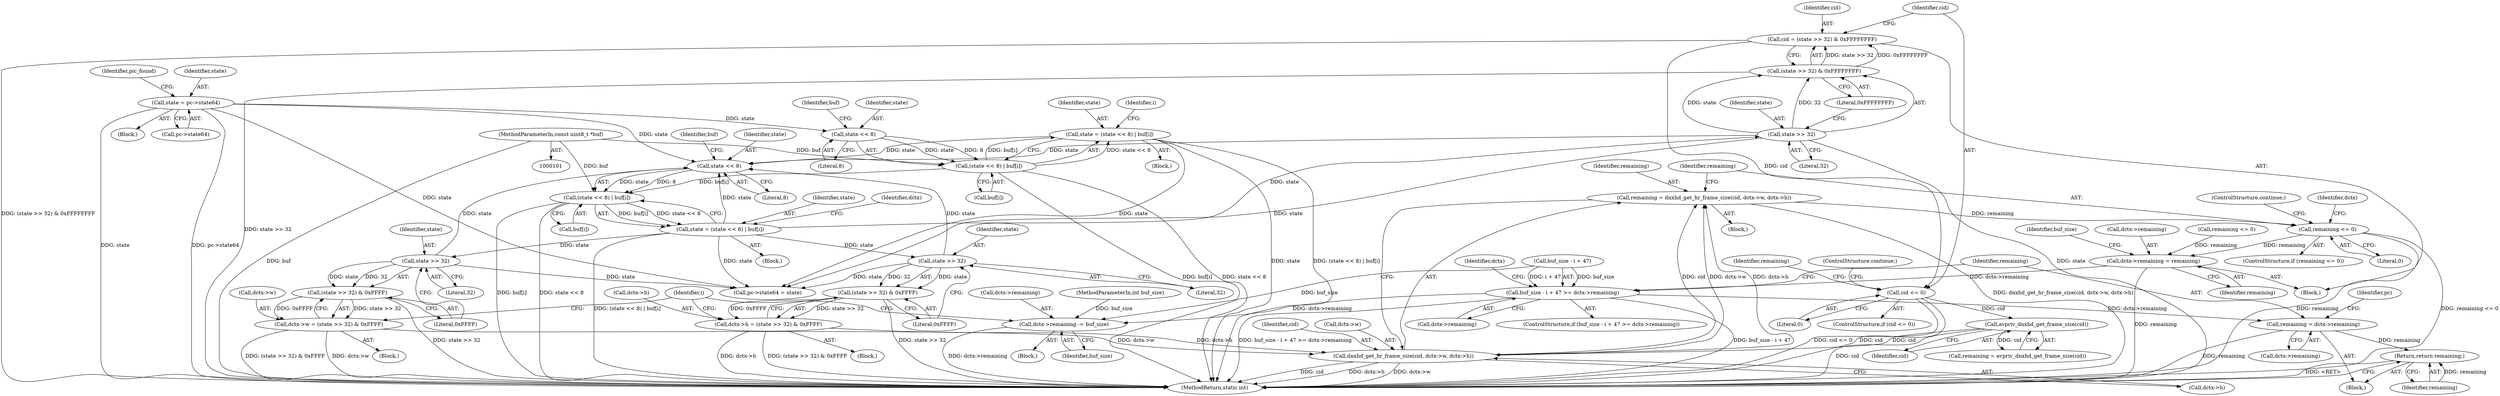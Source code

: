 digraph "0_FFmpeg_0a709e2a10b8288a0cc383547924ecfe285cef89@API" {
"1000277" [label="(Call,remaining <= 0)"];
"1000266" [label="(Call,remaining = dnxhd_get_hr_frame_size(cid, dctx->w, dctx->h))"];
"1000268" [label="(Call,dnxhd_get_hr_frame_size(cid, dctx->w, dctx->h))"];
"1000259" [label="(Call,avpriv_dnxhd_get_frame_size(cid))"];
"1000253" [label="(Call,cid <= 0)"];
"1000244" [label="(Call,cid = (state >> 32) & 0xFFFFFFFF)"];
"1000246" [label="(Call,(state >> 32) & 0xFFFFFFFF)"];
"1000247" [label="(Call,state >> 32)"];
"1000193" [label="(Call,state = (state << 8) | buf[i])"];
"1000195" [label="(Call,(state << 8) | buf[i])"];
"1000196" [label="(Call,state << 8)"];
"1000143" [label="(Call,state = (state << 8) | buf[i])"];
"1000145" [label="(Call,(state << 8) | buf[i])"];
"1000146" [label="(Call,state << 8)"];
"1000114" [label="(Call,state = pc->state64)"];
"1000103" [label="(MethodParameterIn,const uint8_t *buf)"];
"1000231" [label="(Call,state >> 32)"];
"1000214" [label="(Call,state >> 32)"];
"1000226" [label="(Call,dctx->w = (state >> 32) & 0xFFFF)"];
"1000230" [label="(Call,(state >> 32) & 0xFFFF)"];
"1000209" [label="(Call,dctx->h = (state >> 32) & 0xFFFF)"];
"1000213" [label="(Call,(state >> 32) & 0xFFFF)"];
"1000281" [label="(Call,dctx->remaining = remaining)"];
"1000287" [label="(Call,buf_size - i + 47 >= dctx->remaining)"];
"1000298" [label="(Call,remaining = dctx->remaining)"];
"1000324" [label="(Return,return remaining;)"];
"1000328" [label="(Call,dctx->remaining -= buf_size)"];
"1000193" [label="(Call,state = (state << 8) | buf[i])"];
"1000105" [label="(Block,)"];
"1000195" [label="(Call,(state << 8) | buf[i])"];
"1000273" [label="(Call,dctx->h)"];
"1000200" [label="(Identifier,buf)"];
"1000216" [label="(Literal,32)"];
"1000242" [label="(Block,)"];
"1000269" [label="(Identifier,cid)"];
"1000328" [label="(Call,dctx->remaining -= buf_size)"];
"1000187" [label="(Identifier,i)"];
"1000149" [label="(Call,buf[i])"];
"1000287" [label="(Call,buf_size - i + 47 >= dctx->remaining)"];
"1000258" [label="(Identifier,remaining)"];
"1000332" [label="(Identifier,buf_size)"];
"1000226" [label="(Call,dctx->w = (state >> 32) & 0xFFFF)"];
"1000103" [label="(MethodParameterIn,const uint8_t *buf)"];
"1000225" [label="(Block,)"];
"1000298" [label="(Call,remaining = dctx->remaining)"];
"1000329" [label="(Call,dctx->remaining)"];
"1000214" [label="(Call,state >> 32)"];
"1000280" [label="(ControlStructure,continue;)"];
"1000267" [label="(Identifier,remaining)"];
"1000392" [label="(MethodReturn,static int)"];
"1000330" [label="(Identifier,dctx)"];
"1000266" [label="(Call,remaining = dnxhd_get_hr_frame_size(cid, dctx->w, dctx->h))"];
"1000215" [label="(Identifier,state)"];
"1000300" [label="(Call,dctx->remaining)"];
"1000231" [label="(Call,state >> 32)"];
"1000208" [label="(Block,)"];
"1000194" [label="(Identifier,state)"];
"1000270" [label="(Call,dctx->w)"];
"1000116" [label="(Call,pc->state64)"];
"1000253" [label="(Call,cid <= 0)"];
"1000154" [label="(Identifier,i)"];
"1000268" [label="(Call,dnxhd_get_hr_frame_size(cid, dctx->w, dctx->h))"];
"1000217" [label="(Literal,0xFFFF)"];
"1000262" [label="(Call,remaining <= 0)"];
"1000148" [label="(Literal,8)"];
"1000289" [label="(Identifier,buf_size)"];
"1000256" [label="(ControlStructure,continue;)"];
"1000286" [label="(ControlStructure,if (buf_size - i + 47 >= dctx->remaining))"];
"1000283" [label="(Identifier,dctx)"];
"1000188" [label="(Block,)"];
"1000213" [label="(Call,(state >> 32) & 0xFFFF)"];
"1000197" [label="(Identifier,state)"];
"1000385" [label="(Call,pc->state64 = state)"];
"1000145" [label="(Call,(state << 8) | buf[i])"];
"1000285" [label="(Identifier,remaining)"];
"1000257" [label="(Call,remaining = avpriv_dnxhd_get_frame_size(cid))"];
"1000250" [label="(Literal,0xFFFFFFFF)"];
"1000249" [label="(Literal,32)"];
"1000281" [label="(Call,dctx->remaining = remaining)"];
"1000230" [label="(Call,(state >> 32) & 0xFFFF)"];
"1000327" [label="(Block,)"];
"1000276" [label="(ControlStructure,if (remaining <= 0))"];
"1000255" [label="(Literal,0)"];
"1000260" [label="(Identifier,cid)"];
"1000244" [label="(Call,cid = (state >> 32) & 0xFFFFFFFF)"];
"1000277" [label="(Call,remaining <= 0)"];
"1000210" [label="(Call,dctx->h)"];
"1000233" [label="(Literal,32)"];
"1000232" [label="(Identifier,state)"];
"1000246" [label="(Call,(state >> 32) & 0xFFFFFFFF)"];
"1000265" [label="(Block,)"];
"1000104" [label="(MethodParameterIn,int buf_size)"];
"1000305" [label="(Identifier,pc)"];
"1000150" [label="(Identifier,buf)"];
"1000245" [label="(Identifier,cid)"];
"1000143" [label="(Call,state = (state << 8) | buf[i])"];
"1000144" [label="(Identifier,state)"];
"1000293" [label="(Call,dctx->remaining)"];
"1000121" [label="(Identifier,pic_found)"];
"1000114" [label="(Call,state = pc->state64)"];
"1000198" [label="(Literal,8)"];
"1000247" [label="(Call,state >> 32)"];
"1000234" [label="(Literal,0xFFFF)"];
"1000248" [label="(Identifier,state)"];
"1000325" [label="(Identifier,remaining)"];
"1000324" [label="(Return,return remaining;)"];
"1000254" [label="(Identifier,cid)"];
"1000296" [label="(Block,)"];
"1000196" [label="(Call,state << 8)"];
"1000282" [label="(Call,dctx->remaining)"];
"1000199" [label="(Call,buf[i])"];
"1000278" [label="(Identifier,remaining)"];
"1000142" [label="(Block,)"];
"1000279" [label="(Literal,0)"];
"1000205" [label="(Identifier,dctx)"];
"1000252" [label="(ControlStructure,if (cid <= 0))"];
"1000227" [label="(Call,dctx->w)"];
"1000299" [label="(Identifier,remaining)"];
"1000146" [label="(Call,state << 8)"];
"1000259" [label="(Call,avpriv_dnxhd_get_frame_size(cid))"];
"1000115" [label="(Identifier,state)"];
"1000147" [label="(Identifier,state)"];
"1000288" [label="(Call,buf_size - i + 47)"];
"1000209" [label="(Call,dctx->h = (state >> 32) & 0xFFFF)"];
"1000277" -> "1000276"  [label="AST: "];
"1000277" -> "1000279"  [label="CFG: "];
"1000278" -> "1000277"  [label="AST: "];
"1000279" -> "1000277"  [label="AST: "];
"1000280" -> "1000277"  [label="CFG: "];
"1000283" -> "1000277"  [label="CFG: "];
"1000277" -> "1000392"  [label="DDG: remaining"];
"1000277" -> "1000392"  [label="DDG: remaining <= 0"];
"1000266" -> "1000277"  [label="DDG: remaining"];
"1000277" -> "1000281"  [label="DDG: remaining"];
"1000266" -> "1000265"  [label="AST: "];
"1000266" -> "1000268"  [label="CFG: "];
"1000267" -> "1000266"  [label="AST: "];
"1000268" -> "1000266"  [label="AST: "];
"1000278" -> "1000266"  [label="CFG: "];
"1000266" -> "1000392"  [label="DDG: dnxhd_get_hr_frame_size(cid, dctx->w, dctx->h)"];
"1000268" -> "1000266"  [label="DDG: cid"];
"1000268" -> "1000266"  [label="DDG: dctx->w"];
"1000268" -> "1000266"  [label="DDG: dctx->h"];
"1000268" -> "1000273"  [label="CFG: "];
"1000269" -> "1000268"  [label="AST: "];
"1000270" -> "1000268"  [label="AST: "];
"1000273" -> "1000268"  [label="AST: "];
"1000268" -> "1000392"  [label="DDG: cid"];
"1000268" -> "1000392"  [label="DDG: dctx->h"];
"1000268" -> "1000392"  [label="DDG: dctx->w"];
"1000259" -> "1000268"  [label="DDG: cid"];
"1000226" -> "1000268"  [label="DDG: dctx->w"];
"1000209" -> "1000268"  [label="DDG: dctx->h"];
"1000259" -> "1000257"  [label="AST: "];
"1000259" -> "1000260"  [label="CFG: "];
"1000260" -> "1000259"  [label="AST: "];
"1000257" -> "1000259"  [label="CFG: "];
"1000259" -> "1000392"  [label="DDG: cid"];
"1000259" -> "1000257"  [label="DDG: cid"];
"1000253" -> "1000259"  [label="DDG: cid"];
"1000253" -> "1000252"  [label="AST: "];
"1000253" -> "1000255"  [label="CFG: "];
"1000254" -> "1000253"  [label="AST: "];
"1000255" -> "1000253"  [label="AST: "];
"1000256" -> "1000253"  [label="CFG: "];
"1000258" -> "1000253"  [label="CFG: "];
"1000253" -> "1000392"  [label="DDG: cid <= 0"];
"1000253" -> "1000392"  [label="DDG: cid"];
"1000244" -> "1000253"  [label="DDG: cid"];
"1000244" -> "1000242"  [label="AST: "];
"1000244" -> "1000246"  [label="CFG: "];
"1000245" -> "1000244"  [label="AST: "];
"1000246" -> "1000244"  [label="AST: "];
"1000254" -> "1000244"  [label="CFG: "];
"1000244" -> "1000392"  [label="DDG: (state >> 32) & 0xFFFFFFFF"];
"1000246" -> "1000244"  [label="DDG: state >> 32"];
"1000246" -> "1000244"  [label="DDG: 0xFFFFFFFF"];
"1000246" -> "1000250"  [label="CFG: "];
"1000247" -> "1000246"  [label="AST: "];
"1000250" -> "1000246"  [label="AST: "];
"1000246" -> "1000392"  [label="DDG: state >> 32"];
"1000247" -> "1000246"  [label="DDG: state"];
"1000247" -> "1000246"  [label="DDG: 32"];
"1000247" -> "1000249"  [label="CFG: "];
"1000248" -> "1000247"  [label="AST: "];
"1000249" -> "1000247"  [label="AST: "];
"1000250" -> "1000247"  [label="CFG: "];
"1000247" -> "1000392"  [label="DDG: state"];
"1000247" -> "1000196"  [label="DDG: state"];
"1000193" -> "1000247"  [label="DDG: state"];
"1000247" -> "1000385"  [label="DDG: state"];
"1000193" -> "1000188"  [label="AST: "];
"1000193" -> "1000195"  [label="CFG: "];
"1000194" -> "1000193"  [label="AST: "];
"1000195" -> "1000193"  [label="AST: "];
"1000205" -> "1000193"  [label="CFG: "];
"1000193" -> "1000392"  [label="DDG: (state << 8) | buf[i]"];
"1000195" -> "1000193"  [label="DDG: state << 8"];
"1000195" -> "1000193"  [label="DDG: buf[i]"];
"1000193" -> "1000196"  [label="DDG: state"];
"1000193" -> "1000214"  [label="DDG: state"];
"1000193" -> "1000231"  [label="DDG: state"];
"1000193" -> "1000385"  [label="DDG: state"];
"1000195" -> "1000199"  [label="CFG: "];
"1000196" -> "1000195"  [label="AST: "];
"1000199" -> "1000195"  [label="AST: "];
"1000195" -> "1000392"  [label="DDG: buf[i]"];
"1000195" -> "1000392"  [label="DDG: state << 8"];
"1000196" -> "1000195"  [label="DDG: state"];
"1000196" -> "1000195"  [label="DDG: 8"];
"1000145" -> "1000195"  [label="DDG: buf[i]"];
"1000103" -> "1000195"  [label="DDG: buf"];
"1000196" -> "1000198"  [label="CFG: "];
"1000197" -> "1000196"  [label="AST: "];
"1000198" -> "1000196"  [label="AST: "];
"1000200" -> "1000196"  [label="CFG: "];
"1000143" -> "1000196"  [label="DDG: state"];
"1000114" -> "1000196"  [label="DDG: state"];
"1000231" -> "1000196"  [label="DDG: state"];
"1000214" -> "1000196"  [label="DDG: state"];
"1000143" -> "1000142"  [label="AST: "];
"1000143" -> "1000145"  [label="CFG: "];
"1000144" -> "1000143"  [label="AST: "];
"1000145" -> "1000143"  [label="AST: "];
"1000154" -> "1000143"  [label="CFG: "];
"1000143" -> "1000392"  [label="DDG: state"];
"1000143" -> "1000392"  [label="DDG: (state << 8) | buf[i]"];
"1000145" -> "1000143"  [label="DDG: state << 8"];
"1000145" -> "1000143"  [label="DDG: buf[i]"];
"1000143" -> "1000385"  [label="DDG: state"];
"1000145" -> "1000149"  [label="CFG: "];
"1000146" -> "1000145"  [label="AST: "];
"1000149" -> "1000145"  [label="AST: "];
"1000145" -> "1000392"  [label="DDG: buf[i]"];
"1000145" -> "1000392"  [label="DDG: state << 8"];
"1000146" -> "1000145"  [label="DDG: state"];
"1000146" -> "1000145"  [label="DDG: 8"];
"1000103" -> "1000145"  [label="DDG: buf"];
"1000146" -> "1000148"  [label="CFG: "];
"1000147" -> "1000146"  [label="AST: "];
"1000148" -> "1000146"  [label="AST: "];
"1000150" -> "1000146"  [label="CFG: "];
"1000114" -> "1000146"  [label="DDG: state"];
"1000114" -> "1000105"  [label="AST: "];
"1000114" -> "1000116"  [label="CFG: "];
"1000115" -> "1000114"  [label="AST: "];
"1000116" -> "1000114"  [label="AST: "];
"1000121" -> "1000114"  [label="CFG: "];
"1000114" -> "1000392"  [label="DDG: state"];
"1000114" -> "1000392"  [label="DDG: pc->state64"];
"1000114" -> "1000385"  [label="DDG: state"];
"1000103" -> "1000101"  [label="AST: "];
"1000103" -> "1000392"  [label="DDG: buf"];
"1000231" -> "1000230"  [label="AST: "];
"1000231" -> "1000233"  [label="CFG: "];
"1000232" -> "1000231"  [label="AST: "];
"1000233" -> "1000231"  [label="AST: "];
"1000234" -> "1000231"  [label="CFG: "];
"1000231" -> "1000230"  [label="DDG: state"];
"1000231" -> "1000230"  [label="DDG: 32"];
"1000231" -> "1000385"  [label="DDG: state"];
"1000214" -> "1000213"  [label="AST: "];
"1000214" -> "1000216"  [label="CFG: "];
"1000215" -> "1000214"  [label="AST: "];
"1000216" -> "1000214"  [label="AST: "];
"1000217" -> "1000214"  [label="CFG: "];
"1000214" -> "1000213"  [label="DDG: state"];
"1000214" -> "1000213"  [label="DDG: 32"];
"1000214" -> "1000385"  [label="DDG: state"];
"1000226" -> "1000225"  [label="AST: "];
"1000226" -> "1000230"  [label="CFG: "];
"1000227" -> "1000226"  [label="AST: "];
"1000230" -> "1000226"  [label="AST: "];
"1000187" -> "1000226"  [label="CFG: "];
"1000226" -> "1000392"  [label="DDG: dctx->w"];
"1000226" -> "1000392"  [label="DDG: (state >> 32) & 0xFFFF"];
"1000230" -> "1000226"  [label="DDG: state >> 32"];
"1000230" -> "1000226"  [label="DDG: 0xFFFF"];
"1000230" -> "1000234"  [label="CFG: "];
"1000234" -> "1000230"  [label="AST: "];
"1000230" -> "1000392"  [label="DDG: state >> 32"];
"1000209" -> "1000208"  [label="AST: "];
"1000209" -> "1000213"  [label="CFG: "];
"1000210" -> "1000209"  [label="AST: "];
"1000213" -> "1000209"  [label="AST: "];
"1000187" -> "1000209"  [label="CFG: "];
"1000209" -> "1000392"  [label="DDG: dctx->h"];
"1000209" -> "1000392"  [label="DDG: (state >> 32) & 0xFFFF"];
"1000213" -> "1000209"  [label="DDG: state >> 32"];
"1000213" -> "1000209"  [label="DDG: 0xFFFF"];
"1000213" -> "1000217"  [label="CFG: "];
"1000217" -> "1000213"  [label="AST: "];
"1000213" -> "1000392"  [label="DDG: state >> 32"];
"1000281" -> "1000242"  [label="AST: "];
"1000281" -> "1000285"  [label="CFG: "];
"1000282" -> "1000281"  [label="AST: "];
"1000285" -> "1000281"  [label="AST: "];
"1000289" -> "1000281"  [label="CFG: "];
"1000281" -> "1000392"  [label="DDG: remaining"];
"1000262" -> "1000281"  [label="DDG: remaining"];
"1000281" -> "1000287"  [label="DDG: dctx->remaining"];
"1000287" -> "1000286"  [label="AST: "];
"1000287" -> "1000293"  [label="CFG: "];
"1000288" -> "1000287"  [label="AST: "];
"1000293" -> "1000287"  [label="AST: "];
"1000299" -> "1000287"  [label="CFG: "];
"1000330" -> "1000287"  [label="CFG: "];
"1000287" -> "1000392"  [label="DDG: buf_size - i + 47 >= dctx->remaining"];
"1000287" -> "1000392"  [label="DDG: buf_size - i + 47"];
"1000288" -> "1000287"  [label="DDG: buf_size"];
"1000288" -> "1000287"  [label="DDG: i + 47"];
"1000287" -> "1000298"  [label="DDG: dctx->remaining"];
"1000287" -> "1000328"  [label="DDG: dctx->remaining"];
"1000298" -> "1000296"  [label="AST: "];
"1000298" -> "1000300"  [label="CFG: "];
"1000299" -> "1000298"  [label="AST: "];
"1000300" -> "1000298"  [label="AST: "];
"1000305" -> "1000298"  [label="CFG: "];
"1000298" -> "1000392"  [label="DDG: remaining"];
"1000298" -> "1000324"  [label="DDG: remaining"];
"1000324" -> "1000296"  [label="AST: "];
"1000324" -> "1000325"  [label="CFG: "];
"1000325" -> "1000324"  [label="AST: "];
"1000392" -> "1000324"  [label="CFG: "];
"1000324" -> "1000392"  [label="DDG: <RET>"];
"1000325" -> "1000324"  [label="DDG: remaining"];
"1000328" -> "1000327"  [label="AST: "];
"1000328" -> "1000332"  [label="CFG: "];
"1000329" -> "1000328"  [label="AST: "];
"1000332" -> "1000328"  [label="AST: "];
"1000187" -> "1000328"  [label="CFG: "];
"1000328" -> "1000392"  [label="DDG: dctx->remaining"];
"1000288" -> "1000328"  [label="DDG: buf_size"];
"1000104" -> "1000328"  [label="DDG: buf_size"];
}
